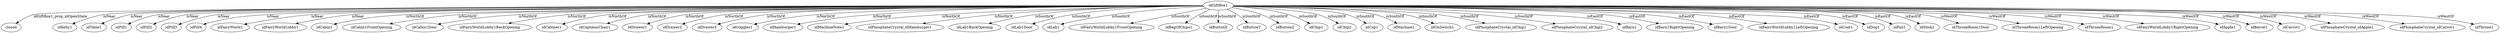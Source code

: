 strict digraph  {
idGiftBox1 [node_type=entity_node];
closed [node_type=property_node];
idKelly1 [node_type=entity_node];
idTable1 [node_type=entity_node];
idPill1 [node_type=entity_node];
idPill2 [node_type=entity_node];
idPill3 [node_type=entity_node];
idPill4 [node_type=entity_node];
idFairyWorld1 [node_type=entity_node];
idFairyWorldLobby1 [node_type=entity_node];
idCabin1 [node_type=entity_node];
idCabin1FrontOpening [node_type=entity_node];
idCabin1Door [node_type=entity_node];
idFairyWorldLobby1BackOpening [node_type=entity_node];
idCabinet1 [node_type=entity_node];
idCaptainsChair1 [node_type=entity_node];
idDrawer1 [node_type=entity_node];
idDrawer2 [node_type=entity_node];
idDrawer3 [node_type=entity_node];
idGoggles1 [node_type=entity_node];
idHamburger1 [node_type=entity_node];
idMachineNote1 [node_type=entity_node];
idPhosphateCrystal_idHamburger1 [node_type=entity_node];
idLab1BackOpening [node_type=entity_node];
idLab1Door [node_type=entity_node];
idLab1 [node_type=entity_node];
idFairyWorldLobby1FrontOpening [node_type=entity_node];
idBagOfChips1 [node_type=entity_node];
idButtonX [node_type=entity_node];
idButtonY [node_type=entity_node];
idButtonZ [node_type=entity_node];
idChip1 [node_type=entity_node];
idChip2 [node_type=entity_node];
idCup1 [node_type=entity_node];
idMachine1 [node_type=entity_node];
idOnSwitch1 [node_type=entity_node];
idPhosphateCrystal_idChip1 [node_type=entity_node];
idPhosphateCrystal_idChip2 [node_type=entity_node];
idBarn1 [node_type=entity_node];
idBarn1RightOpening [node_type=entity_node];
idBarn1Door [node_type=entity_node];
idFairyWorldLobby1LeftOpening [node_type=entity_node];
idCoat1 [node_type=entity_node];
idDog1 [node_type=entity_node];
idPail1 [node_type=entity_node];
idStick1 [node_type=entity_node];
idThroneRoom1Door [node_type=entity_node];
idThroneRoom1LeftOpening [node_type=entity_node];
idThroneRoom1 [node_type=entity_node];
idFairyWorldLobby1RightOpening [node_type=entity_node];
idApple1 [node_type=entity_node];
idBarrel1 [node_type=entity_node];
idCarrot1 [node_type=entity_node];
idPhosphateCrystal_idApple1 [node_type=entity_node];
idPhosphateCrystal_idCarrot1 [node_type=entity_node];
idThrone1 [node_type=entity_node];
idGiftBox1 -> closed  [edge_type=property, label=idGiftBox1_prop_idOpenState];
idGiftBox1 -> idKelly1  [edge_type=relationship, label=isNear];
idGiftBox1 -> idTable1  [edge_type=relationship, label=isNear];
idGiftBox1 -> idPill1  [edge_type=relationship, label=isNear];
idGiftBox1 -> idPill2  [edge_type=relationship, label=isNear];
idGiftBox1 -> idPill3  [edge_type=relationship, label=isNear];
idGiftBox1 -> idPill4  [edge_type=relationship, label=isNear];
idGiftBox1 -> idFairyWorld1  [edge_type=relationship, label=isNear];
idGiftBox1 -> idFairyWorldLobby1  [edge_type=relationship, label=isNear];
idGiftBox1 -> idCabin1  [edge_type=relationship, label=isNorthOf];
idGiftBox1 -> idCabin1FrontOpening  [edge_type=relationship, label=isNorthOf];
idGiftBox1 -> idCabin1Door  [edge_type=relationship, label=isNorthOf];
idGiftBox1 -> idFairyWorldLobby1BackOpening  [edge_type=relationship, label=isNorthOf];
idGiftBox1 -> idCabinet1  [edge_type=relationship, label=isNorthOf];
idGiftBox1 -> idCaptainsChair1  [edge_type=relationship, label=isNorthOf];
idGiftBox1 -> idDrawer1  [edge_type=relationship, label=isNorthOf];
idGiftBox1 -> idDrawer2  [edge_type=relationship, label=isNorthOf];
idGiftBox1 -> idDrawer3  [edge_type=relationship, label=isNorthOf];
idGiftBox1 -> idGoggles1  [edge_type=relationship, label=isNorthOf];
idGiftBox1 -> idHamburger1  [edge_type=relationship, label=isNorthOf];
idGiftBox1 -> idMachineNote1  [edge_type=relationship, label=isNorthOf];
idGiftBox1 -> idPhosphateCrystal_idHamburger1  [edge_type=relationship, label=isNorthOf];
idGiftBox1 -> idLab1BackOpening  [edge_type=relationship, label=isSouthOf];
idGiftBox1 -> idLab1Door  [edge_type=relationship, label=isSouthOf];
idGiftBox1 -> idLab1  [edge_type=relationship, label=isSouthOf];
idGiftBox1 -> idFairyWorldLobby1FrontOpening  [edge_type=relationship, label=isSouthOf];
idGiftBox1 -> idBagOfChips1  [edge_type=relationship, label=isSouthOf];
idGiftBox1 -> idButtonX  [edge_type=relationship, label=isSouthOf];
idGiftBox1 -> idButtonY  [edge_type=relationship, label=isSouthOf];
idGiftBox1 -> idButtonZ  [edge_type=relationship, label=isSouthOf];
idGiftBox1 -> idChip1  [edge_type=relationship, label=isSouthOf];
idGiftBox1 -> idChip2  [edge_type=relationship, label=isSouthOf];
idGiftBox1 -> idCup1  [edge_type=relationship, label=isSouthOf];
idGiftBox1 -> idMachine1  [edge_type=relationship, label=isSouthOf];
idGiftBox1 -> idOnSwitch1  [edge_type=relationship, label=isSouthOf];
idGiftBox1 -> idPhosphateCrystal_idChip1  [edge_type=relationship, label=isSouthOf];
idGiftBox1 -> idPhosphateCrystal_idChip2  [edge_type=relationship, label=isSouthOf];
idGiftBox1 -> idBarn1  [edge_type=relationship, label=isEastOf];
idGiftBox1 -> idBarn1RightOpening  [edge_type=relationship, label=isEastOf];
idGiftBox1 -> idBarn1Door  [edge_type=relationship, label=isEastOf];
idGiftBox1 -> idFairyWorldLobby1LeftOpening  [edge_type=relationship, label=isEastOf];
idGiftBox1 -> idCoat1  [edge_type=relationship, label=isEastOf];
idGiftBox1 -> idDog1  [edge_type=relationship, label=isEastOf];
idGiftBox1 -> idPail1  [edge_type=relationship, label=isEastOf];
idGiftBox1 -> idStick1  [edge_type=relationship, label=isEastOf];
idGiftBox1 -> idThroneRoom1Door  [edge_type=relationship, label=isWestOf];
idGiftBox1 -> idThroneRoom1LeftOpening  [edge_type=relationship, label=isWestOf];
idGiftBox1 -> idThroneRoom1  [edge_type=relationship, label=isWestOf];
idGiftBox1 -> idFairyWorldLobby1RightOpening  [edge_type=relationship, label=isWestOf];
idGiftBox1 -> idApple1  [edge_type=relationship, label=isWestOf];
idGiftBox1 -> idBarrel1  [edge_type=relationship, label=isWestOf];
idGiftBox1 -> idCarrot1  [edge_type=relationship, label=isWestOf];
idGiftBox1 -> idPhosphateCrystal_idApple1  [edge_type=relationship, label=isWestOf];
idGiftBox1 -> idPhosphateCrystal_idCarrot1  [edge_type=relationship, label=isWestOf];
idGiftBox1 -> idThrone1  [edge_type=relationship, label=isWestOf];
}
